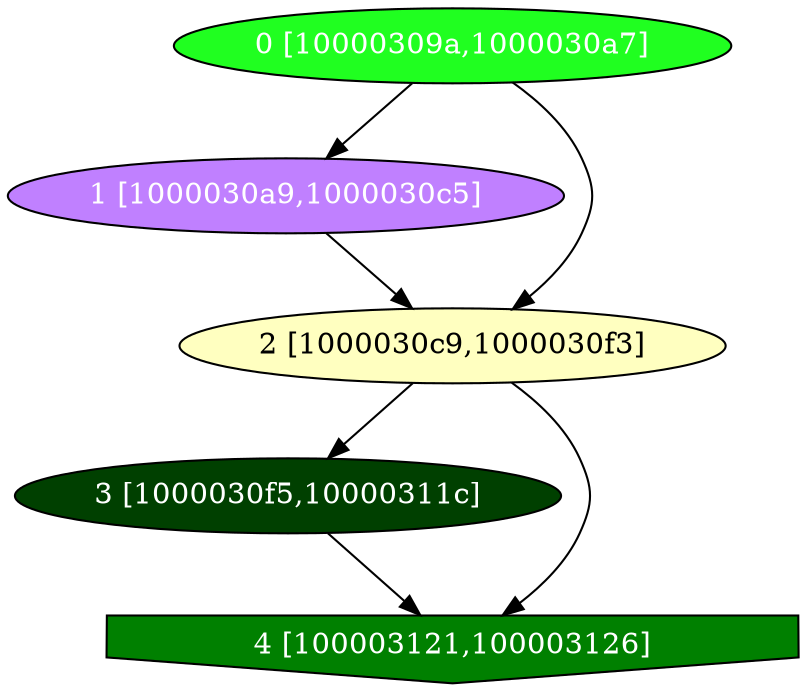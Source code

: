 diGraph gzip{
	gzip_0  [style=filled fillcolor="#20FF20" fontcolor="#ffffff" shape=oval label="0 [10000309a,1000030a7]"]
	gzip_1  [style=filled fillcolor="#C080FF" fontcolor="#ffffff" shape=oval label="1 [1000030a9,1000030c5]"]
	gzip_2  [style=filled fillcolor="#FFFFC0" fontcolor="#000000" shape=oval label="2 [1000030c9,1000030f3]"]
	gzip_3  [style=filled fillcolor="#004000" fontcolor="#ffffff" shape=oval label="3 [1000030f5,10000311c]"]
	gzip_4  [style=filled fillcolor="#008000" fontcolor="#ffffff" shape=invhouse label="4 [100003121,100003126]"]

	gzip_0 -> gzip_1
	gzip_0 -> gzip_2
	gzip_1 -> gzip_2
	gzip_2 -> gzip_3
	gzip_2 -> gzip_4
	gzip_3 -> gzip_4
}